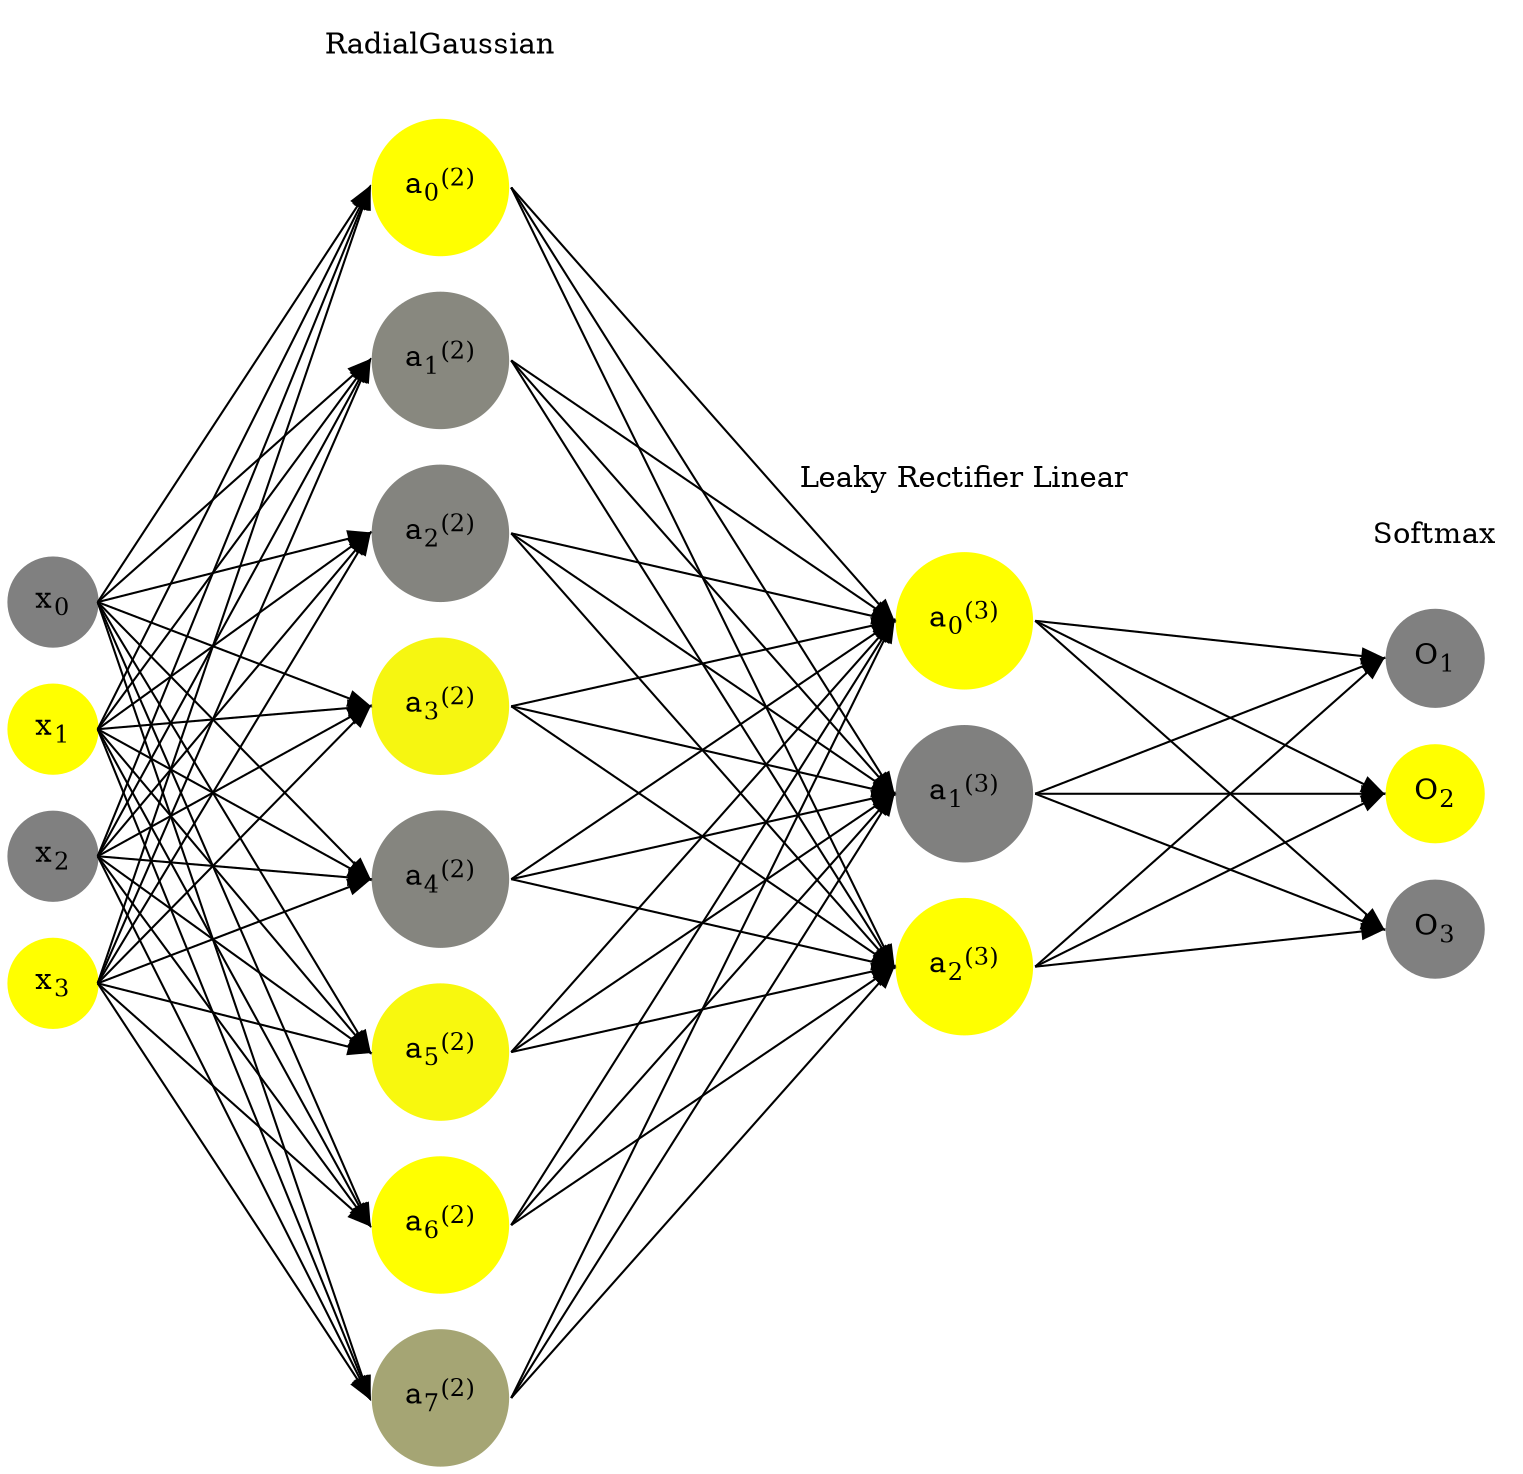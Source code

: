 digraph G {
	rankdir = LR;
	splines=false;
	edge[style=invis];
	ranksep= 1.4;
	{
	node [shape=circle, color="0.1667, 0.0, 0.5", style=filled, fillcolor="0.1667, 0.0, 0.5"];
	x0 [label=<x<sub>0</sub>>];
	}
	{
	node [shape=circle, color="0.1667, 1.0, 1.0", style=filled, fillcolor="0.1667, 1.0, 1.0"];
	x1 [label=<x<sub>1</sub>>];
	}
	{
	node [shape=circle, color="0.1667, 0.0, 0.5", style=filled, fillcolor="0.1667, 0.0, 0.5"];
	x2 [label=<x<sub>2</sub>>];
	}
	{
	node [shape=circle, color="0.1667, 1.0, 1.0", style=filled, fillcolor="0.1667, 1.0, 1.0"];
	x3 [label=<x<sub>3</sub>>];
	}
	{
	node [shape=circle, color="0.1667, 0.997303, 0.998652", style=filled, fillcolor="0.1667, 0.997303, 0.998652"];
	a02 [label=<a<sub>0</sub><sup>(2)</sup>>];
	}
	{
	node [shape=circle, color="0.1667, 0.063186, 0.531593", style=filled, fillcolor="0.1667, 0.063186, 0.531593"];
	a12 [label=<a<sub>1</sub><sup>(2)</sup>>];
	}
	{
	node [shape=circle, color="0.1667, 0.032075, 0.516038", style=filled, fillcolor="0.1667, 0.032075, 0.516038"];
	a22 [label=<a<sub>2</sub><sup>(2)</sup>>];
	}
	{
	node [shape=circle, color="0.1667, 0.928801, 0.964400", style=filled, fillcolor="0.1667, 0.928801, 0.964400"];
	a32 [label=<a<sub>3</sub><sup>(2)</sup>>];
	}
	{
	node [shape=circle, color="0.1667, 0.044671, 0.522335", style=filled, fillcolor="0.1667, 0.044671, 0.522335"];
	a42 [label=<a<sub>4</sub><sup>(2)</sup>>];
	}
	{
	node [shape=circle, color="0.1667, 0.940009, 0.970004", style=filled, fillcolor="0.1667, 0.940009, 0.970004"];
	a52 [label=<a<sub>5</sub><sup>(2)</sup>>];
	}
	{
	node [shape=circle, color="0.1667, 0.999971, 0.999986", style=filled, fillcolor="0.1667, 0.999971, 0.999986"];
	a62 [label=<a<sub>6</sub><sup>(2)</sup>>];
	}
	{
	node [shape=circle, color="0.1667, 0.296536, 0.648268", style=filled, fillcolor="0.1667, 0.296536, 0.648268"];
	a72 [label=<a<sub>7</sub><sup>(2)</sup>>];
	}
	{
	node [shape=circle, color="0.1667, 5.232819, 3.116409", style=filled, fillcolor="0.1667, 5.232819, 3.116409"];
	a03 [label=<a<sub>0</sub><sup>(3)</sup>>];
	}
	{
	node [shape=circle, color="0.1667, 0.001606, 0.500803", style=filled, fillcolor="0.1667, 0.001606, 0.500803"];
	a13 [label=<a<sub>1</sub><sup>(3)</sup>>];
	}
	{
	node [shape=circle, color="0.1667, 3.041209, 2.020604", style=filled, fillcolor="0.1667, 3.041209, 2.020604"];
	a23 [label=<a<sub>2</sub><sup>(3)</sup>>];
	}
	{
	node [shape=circle, color="0.1667, 0.0, 0.5", style=filled, fillcolor="0.1667, 0.0, 0.5"];
	O1 [label=<O<sub>1</sub>>];
	}
	{
	node [shape=circle, color="0.1667, 1.0, 1.0", style=filled, fillcolor="0.1667, 1.0, 1.0"];
	O2 [label=<O<sub>2</sub>>];
	}
	{
	node [shape=circle, color="0.1667, 0.0, 0.5", style=filled, fillcolor="0.1667, 0.0, 0.5"];
	O3 [label=<O<sub>3</sub>>];
	}
	{
	rank=same;
	x0->x1->x2->x3;
	}
	{
	rank=same;
	a02->a12->a22->a32->a42->a52->a62->a72;
	}
	{
	rank=same;
	a03->a13->a23;
	}
	{
	rank=same;
	O1->O2->O3;
	}
	l1 [shape=plaintext,label="RadialGaussian"];
	l1->a02;
	{rank=same; l1;a02};
	l2 [shape=plaintext,label="Leaky Rectifier Linear"];
	l2->a03;
	{rank=same; l2;a03};
	l3 [shape=plaintext,label="Softmax"];
	l3->O1;
	{rank=same; l3;O1};
edge[style=solid, tailport=e, headport=w];
	{x0;x1;x2;x3} -> {a02;a12;a22;a32;a42;a52;a62;a72};
	{a02;a12;a22;a32;a42;a52;a62;a72} -> {a03;a13;a23};
	{a03;a13;a23} -> {O1,O2,O3};
}